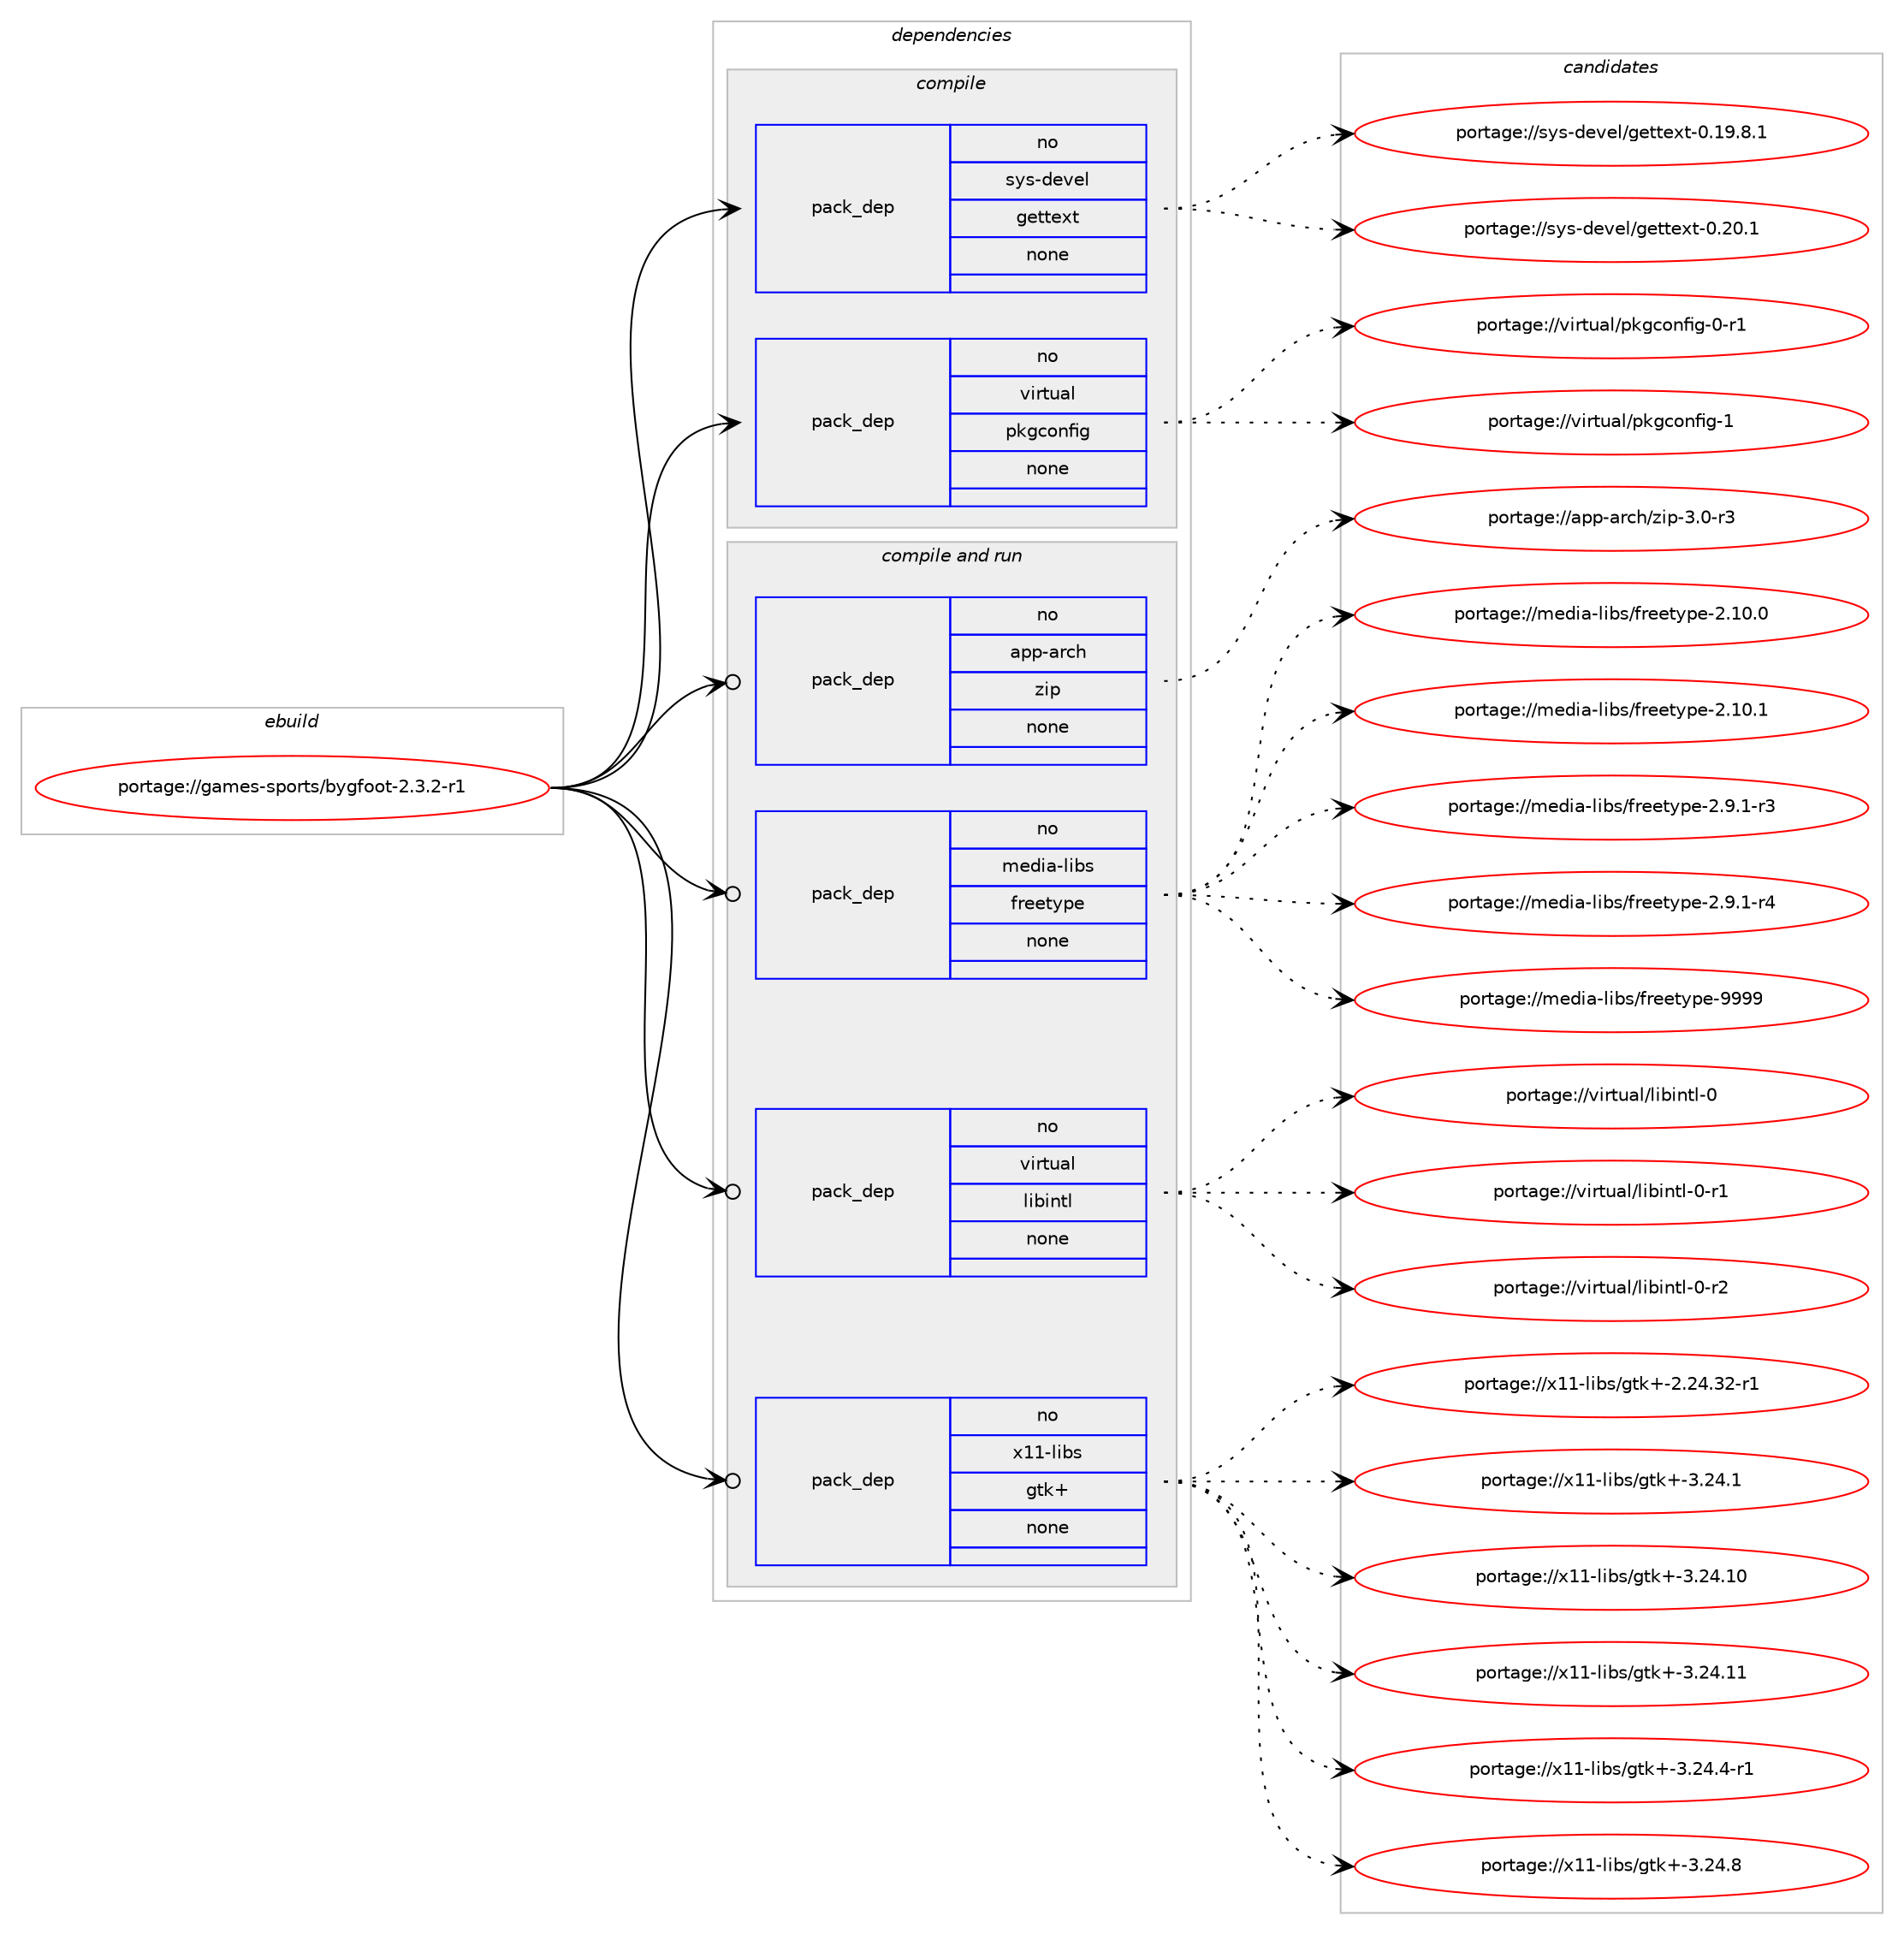 digraph prolog {

# *************
# Graph options
# *************

newrank=true;
concentrate=true;
compound=true;
graph [rankdir=LR,fontname=Helvetica,fontsize=10,ranksep=1.5];#, ranksep=2.5, nodesep=0.2];
edge  [arrowhead=vee];
node  [fontname=Helvetica,fontsize=10];

# **********
# The ebuild
# **********

subgraph cluster_leftcol {
color=gray;
rank=same;
label=<<i>ebuild</i>>;
id [label="portage://games-sports/bygfoot-2.3.2-r1", color=red, width=4, href="../games-sports/bygfoot-2.3.2-r1.svg"];
}

# ****************
# The dependencies
# ****************

subgraph cluster_midcol {
color=gray;
label=<<i>dependencies</i>>;
subgraph cluster_compile {
fillcolor="#eeeeee";
style=filled;
label=<<i>compile</i>>;
subgraph pack198609 {
dependency276362 [label=<<TABLE BORDER="0" CELLBORDER="1" CELLSPACING="0" CELLPADDING="4" WIDTH="220"><TR><TD ROWSPAN="6" CELLPADDING="30">pack_dep</TD></TR><TR><TD WIDTH="110">no</TD></TR><TR><TD>sys-devel</TD></TR><TR><TD>gettext</TD></TR><TR><TD>none</TD></TR><TR><TD></TD></TR></TABLE>>, shape=none, color=blue];
}
id:e -> dependency276362:w [weight=20,style="solid",arrowhead="vee"];
subgraph pack198610 {
dependency276363 [label=<<TABLE BORDER="0" CELLBORDER="1" CELLSPACING="0" CELLPADDING="4" WIDTH="220"><TR><TD ROWSPAN="6" CELLPADDING="30">pack_dep</TD></TR><TR><TD WIDTH="110">no</TD></TR><TR><TD>virtual</TD></TR><TR><TD>pkgconfig</TD></TR><TR><TD>none</TD></TR><TR><TD></TD></TR></TABLE>>, shape=none, color=blue];
}
id:e -> dependency276363:w [weight=20,style="solid",arrowhead="vee"];
}
subgraph cluster_compileandrun {
fillcolor="#eeeeee";
style=filled;
label=<<i>compile and run</i>>;
subgraph pack198611 {
dependency276364 [label=<<TABLE BORDER="0" CELLBORDER="1" CELLSPACING="0" CELLPADDING="4" WIDTH="220"><TR><TD ROWSPAN="6" CELLPADDING="30">pack_dep</TD></TR><TR><TD WIDTH="110">no</TD></TR><TR><TD>app-arch</TD></TR><TR><TD>zip</TD></TR><TR><TD>none</TD></TR><TR><TD></TD></TR></TABLE>>, shape=none, color=blue];
}
id:e -> dependency276364:w [weight=20,style="solid",arrowhead="odotvee"];
subgraph pack198612 {
dependency276365 [label=<<TABLE BORDER="0" CELLBORDER="1" CELLSPACING="0" CELLPADDING="4" WIDTH="220"><TR><TD ROWSPAN="6" CELLPADDING="30">pack_dep</TD></TR><TR><TD WIDTH="110">no</TD></TR><TR><TD>media-libs</TD></TR><TR><TD>freetype</TD></TR><TR><TD>none</TD></TR><TR><TD></TD></TR></TABLE>>, shape=none, color=blue];
}
id:e -> dependency276365:w [weight=20,style="solid",arrowhead="odotvee"];
subgraph pack198613 {
dependency276366 [label=<<TABLE BORDER="0" CELLBORDER="1" CELLSPACING="0" CELLPADDING="4" WIDTH="220"><TR><TD ROWSPAN="6" CELLPADDING="30">pack_dep</TD></TR><TR><TD WIDTH="110">no</TD></TR><TR><TD>virtual</TD></TR><TR><TD>libintl</TD></TR><TR><TD>none</TD></TR><TR><TD></TD></TR></TABLE>>, shape=none, color=blue];
}
id:e -> dependency276366:w [weight=20,style="solid",arrowhead="odotvee"];
subgraph pack198614 {
dependency276367 [label=<<TABLE BORDER="0" CELLBORDER="1" CELLSPACING="0" CELLPADDING="4" WIDTH="220"><TR><TD ROWSPAN="6" CELLPADDING="30">pack_dep</TD></TR><TR><TD WIDTH="110">no</TD></TR><TR><TD>x11-libs</TD></TR><TR><TD>gtk+</TD></TR><TR><TD>none</TD></TR><TR><TD></TD></TR></TABLE>>, shape=none, color=blue];
}
id:e -> dependency276367:w [weight=20,style="solid",arrowhead="odotvee"];
}
subgraph cluster_run {
fillcolor="#eeeeee";
style=filled;
label=<<i>run</i>>;
}
}

# **************
# The candidates
# **************

subgraph cluster_choices {
rank=same;
color=gray;
label=<<i>candidates</i>>;

subgraph choice198609 {
color=black;
nodesep=1;
choiceportage1151211154510010111810110847103101116116101120116454846495746564649 [label="portage://sys-devel/gettext-0.19.8.1", color=red, width=4,href="../sys-devel/gettext-0.19.8.1.svg"];
choiceportage115121115451001011181011084710310111611610112011645484650484649 [label="portage://sys-devel/gettext-0.20.1", color=red, width=4,href="../sys-devel/gettext-0.20.1.svg"];
dependency276362:e -> choiceportage1151211154510010111810110847103101116116101120116454846495746564649:w [style=dotted,weight="100"];
dependency276362:e -> choiceportage115121115451001011181011084710310111611610112011645484650484649:w [style=dotted,weight="100"];
}
subgraph choice198610 {
color=black;
nodesep=1;
choiceportage11810511411611797108471121071039911111010210510345484511449 [label="portage://virtual/pkgconfig-0-r1", color=red, width=4,href="../virtual/pkgconfig-0-r1.svg"];
choiceportage1181051141161179710847112107103991111101021051034549 [label="portage://virtual/pkgconfig-1", color=red, width=4,href="../virtual/pkgconfig-1.svg"];
dependency276363:e -> choiceportage11810511411611797108471121071039911111010210510345484511449:w [style=dotted,weight="100"];
dependency276363:e -> choiceportage1181051141161179710847112107103991111101021051034549:w [style=dotted,weight="100"];
}
subgraph choice198611 {
color=black;
nodesep=1;
choiceportage9711211245971149910447122105112455146484511451 [label="portage://app-arch/zip-3.0-r3", color=red, width=4,href="../app-arch/zip-3.0-r3.svg"];
dependency276364:e -> choiceportage9711211245971149910447122105112455146484511451:w [style=dotted,weight="100"];
}
subgraph choice198612 {
color=black;
nodesep=1;
choiceportage1091011001059745108105981154710211410110111612111210145504649484648 [label="portage://media-libs/freetype-2.10.0", color=red, width=4,href="../media-libs/freetype-2.10.0.svg"];
choiceportage1091011001059745108105981154710211410110111612111210145504649484649 [label="portage://media-libs/freetype-2.10.1", color=red, width=4,href="../media-libs/freetype-2.10.1.svg"];
choiceportage109101100105974510810598115471021141011011161211121014550465746494511451 [label="portage://media-libs/freetype-2.9.1-r3", color=red, width=4,href="../media-libs/freetype-2.9.1-r3.svg"];
choiceportage109101100105974510810598115471021141011011161211121014550465746494511452 [label="portage://media-libs/freetype-2.9.1-r4", color=red, width=4,href="../media-libs/freetype-2.9.1-r4.svg"];
choiceportage109101100105974510810598115471021141011011161211121014557575757 [label="portage://media-libs/freetype-9999", color=red, width=4,href="../media-libs/freetype-9999.svg"];
dependency276365:e -> choiceportage1091011001059745108105981154710211410110111612111210145504649484648:w [style=dotted,weight="100"];
dependency276365:e -> choiceportage1091011001059745108105981154710211410110111612111210145504649484649:w [style=dotted,weight="100"];
dependency276365:e -> choiceportage109101100105974510810598115471021141011011161211121014550465746494511451:w [style=dotted,weight="100"];
dependency276365:e -> choiceportage109101100105974510810598115471021141011011161211121014550465746494511452:w [style=dotted,weight="100"];
dependency276365:e -> choiceportage109101100105974510810598115471021141011011161211121014557575757:w [style=dotted,weight="100"];
}
subgraph choice198613 {
color=black;
nodesep=1;
choiceportage1181051141161179710847108105981051101161084548 [label="portage://virtual/libintl-0", color=red, width=4,href="../virtual/libintl-0.svg"];
choiceportage11810511411611797108471081059810511011610845484511449 [label="portage://virtual/libintl-0-r1", color=red, width=4,href="../virtual/libintl-0-r1.svg"];
choiceportage11810511411611797108471081059810511011610845484511450 [label="portage://virtual/libintl-0-r2", color=red, width=4,href="../virtual/libintl-0-r2.svg"];
dependency276366:e -> choiceportage1181051141161179710847108105981051101161084548:w [style=dotted,weight="100"];
dependency276366:e -> choiceportage11810511411611797108471081059810511011610845484511449:w [style=dotted,weight="100"];
dependency276366:e -> choiceportage11810511411611797108471081059810511011610845484511450:w [style=dotted,weight="100"];
}
subgraph choice198614 {
color=black;
nodesep=1;
choiceportage12049494510810598115471031161074345504650524651504511449 [label="portage://x11-libs/gtk+-2.24.32-r1", color=red, width=4,href="../x11-libs/gtk+-2.24.32-r1.svg"];
choiceportage12049494510810598115471031161074345514650524649 [label="portage://x11-libs/gtk+-3.24.1", color=red, width=4,href="../x11-libs/gtk+-3.24.1.svg"];
choiceportage1204949451081059811547103116107434551465052464948 [label="portage://x11-libs/gtk+-3.24.10", color=red, width=4,href="../x11-libs/gtk+-3.24.10.svg"];
choiceportage1204949451081059811547103116107434551465052464949 [label="portage://x11-libs/gtk+-3.24.11", color=red, width=4,href="../x11-libs/gtk+-3.24.11.svg"];
choiceportage120494945108105981154710311610743455146505246524511449 [label="portage://x11-libs/gtk+-3.24.4-r1", color=red, width=4,href="../x11-libs/gtk+-3.24.4-r1.svg"];
choiceportage12049494510810598115471031161074345514650524656 [label="portage://x11-libs/gtk+-3.24.8", color=red, width=4,href="../x11-libs/gtk+-3.24.8.svg"];
dependency276367:e -> choiceportage12049494510810598115471031161074345504650524651504511449:w [style=dotted,weight="100"];
dependency276367:e -> choiceportage12049494510810598115471031161074345514650524649:w [style=dotted,weight="100"];
dependency276367:e -> choiceportage1204949451081059811547103116107434551465052464948:w [style=dotted,weight="100"];
dependency276367:e -> choiceportage1204949451081059811547103116107434551465052464949:w [style=dotted,weight="100"];
dependency276367:e -> choiceportage120494945108105981154710311610743455146505246524511449:w [style=dotted,weight="100"];
dependency276367:e -> choiceportage12049494510810598115471031161074345514650524656:w [style=dotted,weight="100"];
}
}

}
